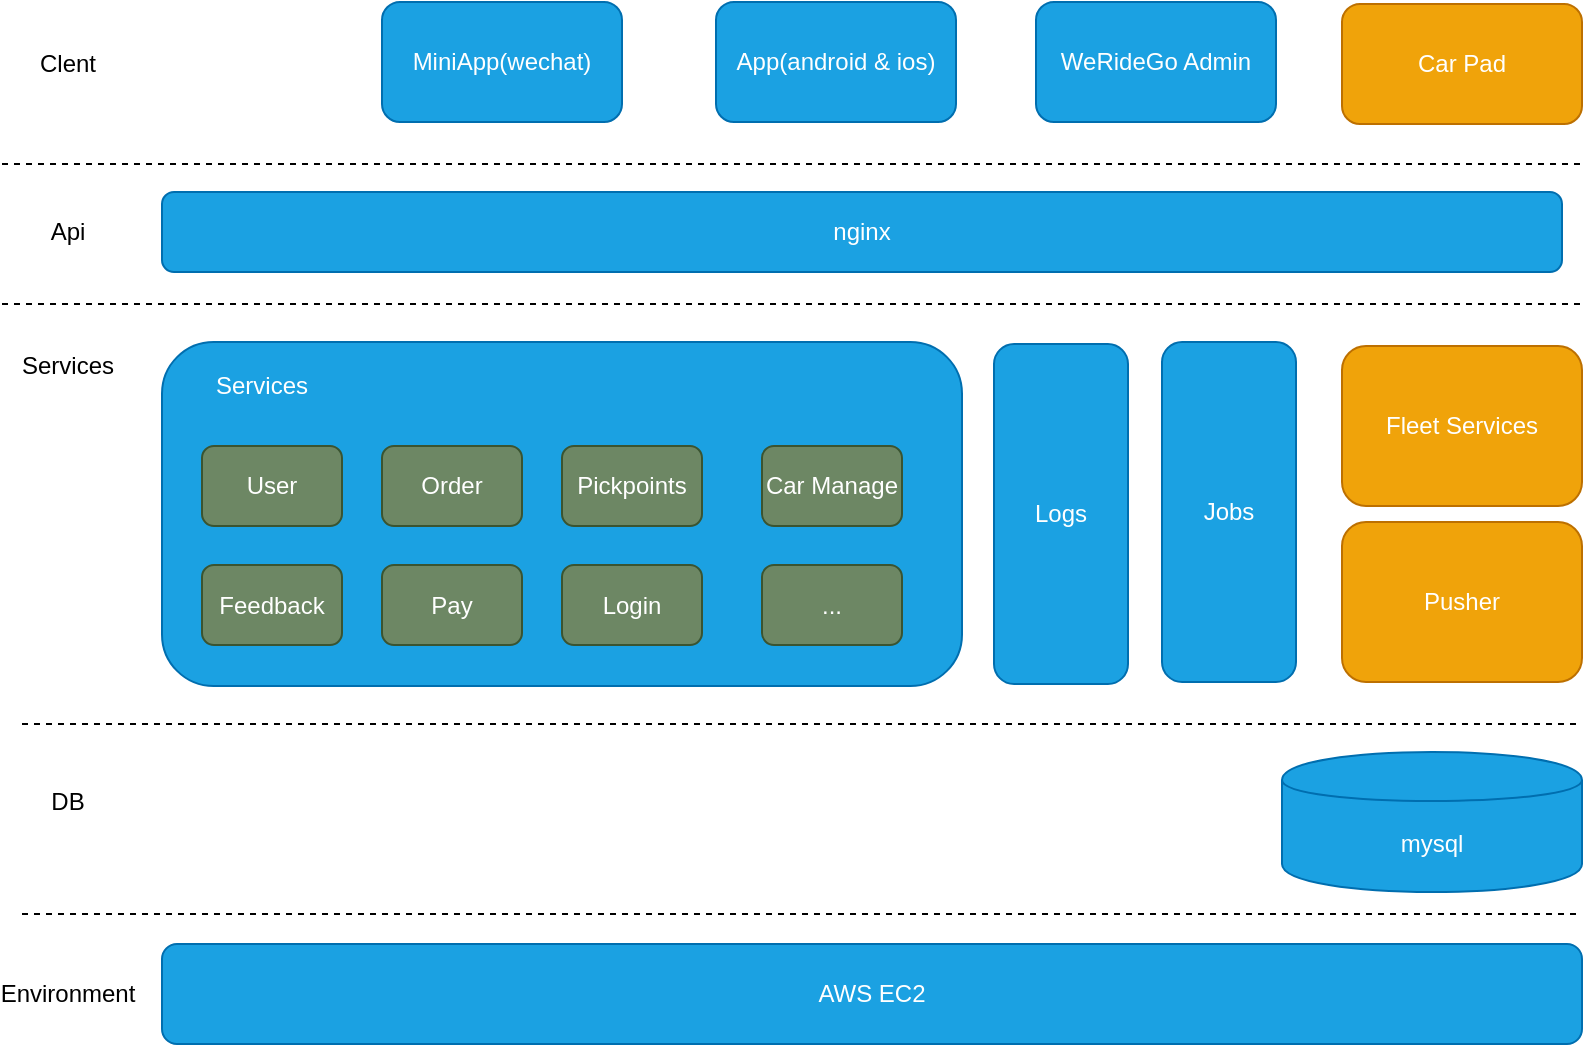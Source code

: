 <mxfile pages="1" version="11.2.4" type="github"><diagram id="871a5N4SzWaE1OPGAARJ" name="Page-1"><mxGraphModel dx="2066" dy="1133" grid="1" gridSize="10" guides="1" tooltips="1" connect="1" arrows="1" fold="1" page="1" pageScale="1" pageWidth="827" pageHeight="1169" math="0" shadow="0"><root><mxCell id="0"/><mxCell id="1" parent="0"/><mxCell id="cexAc6MLyth1GxwfpOF7-1" value="MiniApp(wechat)" style="rounded=1;whiteSpace=wrap;html=1;fillColor=#1ba1e2;strokeColor=#006EAF;fontColor=#ffffff;" vertex="1" parent="1"><mxGeometry x="200" y="289" width="120" height="60" as="geometry"/></mxCell><mxCell id="cexAc6MLyth1GxwfpOF7-2" value="App(android &amp;amp; ios)" style="rounded=1;whiteSpace=wrap;html=1;fillColor=#1ba1e2;strokeColor=#006EAF;fontColor=#ffffff;" vertex="1" parent="1"><mxGeometry x="367" y="289" width="120" height="60" as="geometry"/></mxCell><mxCell id="cexAc6MLyth1GxwfpOF7-4" value="" style="endArrow=none;dashed=1;html=1;" edge="1" parent="1"><mxGeometry width="50" height="50" relative="1" as="geometry"><mxPoint x="10" y="370" as="sourcePoint"/><mxPoint x="800" y="370" as="targetPoint"/></mxGeometry></mxCell><mxCell id="cexAc6MLyth1GxwfpOF7-5" value="nginx" style="rounded=1;whiteSpace=wrap;html=1;fillColor=#1ba1e2;strokeColor=#006EAF;fontColor=#ffffff;" vertex="1" parent="1"><mxGeometry x="90" y="384" width="700" height="40" as="geometry"/></mxCell><mxCell id="cexAc6MLyth1GxwfpOF7-6" value="" style="rounded=1;whiteSpace=wrap;html=1;fillColor=#1ba1e2;strokeColor=#006EAF;fontColor=#ffffff;" vertex="1" parent="1"><mxGeometry x="90" y="459" width="400" height="172" as="geometry"/></mxCell><mxCell id="cexAc6MLyth1GxwfpOF7-9" value="WeRideGo Admin" style="rounded=1;whiteSpace=wrap;html=1;fillColor=#1ba1e2;strokeColor=#006EAF;fontColor=#ffffff;" vertex="1" parent="1"><mxGeometry x="527" y="289" width="120" height="60" as="geometry"/></mxCell><mxCell id="cexAc6MLyth1GxwfpOF7-10" value="mysql" style="shape=cylinder;whiteSpace=wrap;html=1;boundedLbl=1;backgroundOutline=1;fillColor=#1ba1e2;strokeColor=#006EAF;fontColor=#ffffff;" vertex="1" parent="1"><mxGeometry x="650" y="664" width="150" height="70" as="geometry"/></mxCell><mxCell id="cexAc6MLyth1GxwfpOF7-11" value="User" style="rounded=1;whiteSpace=wrap;html=1;fillColor=#6d8764;strokeColor=#3A5431;fontColor=#ffffff;" vertex="1" parent="1"><mxGeometry x="110" y="511" width="70" height="40" as="geometry"/></mxCell><mxCell id="cexAc6MLyth1GxwfpOF7-12" value="Order" style="rounded=1;whiteSpace=wrap;html=1;fillColor=#6d8764;strokeColor=#3A5431;fontColor=#ffffff;" vertex="1" parent="1"><mxGeometry x="200" y="511" width="70" height="40" as="geometry"/></mxCell><mxCell id="cexAc6MLyth1GxwfpOF7-13" value="Pickpoints" style="rounded=1;whiteSpace=wrap;html=1;fillColor=#6d8764;strokeColor=#3A5431;fontColor=#ffffff;" vertex="1" parent="1"><mxGeometry x="290" y="511" width="70" height="40" as="geometry"/></mxCell><mxCell id="cexAc6MLyth1GxwfpOF7-14" value="Car Manage" style="rounded=1;whiteSpace=wrap;html=1;fillColor=#6d8764;strokeColor=#3A5431;fontColor=#ffffff;" vertex="1" parent="1"><mxGeometry x="390" y="511" width="70" height="40" as="geometry"/></mxCell><mxCell id="cexAc6MLyth1GxwfpOF7-15" value="Feedback" style="rounded=1;whiteSpace=wrap;html=1;fillColor=#6d8764;strokeColor=#3A5431;fontColor=#ffffff;" vertex="1" parent="1"><mxGeometry x="110" y="570.5" width="70" height="40" as="geometry"/></mxCell><mxCell id="cexAc6MLyth1GxwfpOF7-16" value="Pay" style="rounded=1;whiteSpace=wrap;html=1;fillColor=#6d8764;strokeColor=#3A5431;fontColor=#ffffff;" vertex="1" parent="1"><mxGeometry x="200" y="570.5" width="70" height="40" as="geometry"/></mxCell><mxCell id="cexAc6MLyth1GxwfpOF7-18" value="Login" style="rounded=1;whiteSpace=wrap;html=1;fillColor=#6d8764;strokeColor=#3A5431;fontColor=#ffffff;" vertex="1" parent="1"><mxGeometry x="290" y="570.5" width="70" height="40" as="geometry"/></mxCell><mxCell id="cexAc6MLyth1GxwfpOF7-23" value="&lt;font color=&quot;#ffffff&quot;&gt;Services&lt;/font&gt;" style="text;html=1;strokeColor=none;fillColor=none;align=center;verticalAlign=middle;whiteSpace=wrap;rounded=0;" vertex="1" parent="1"><mxGeometry x="120" y="471" width="40" height="20" as="geometry"/></mxCell><mxCell id="cexAc6MLyth1GxwfpOF7-25" value="..." style="rounded=1;whiteSpace=wrap;html=1;fillColor=#6d8764;strokeColor=#3A5431;fontColor=#ffffff;" vertex="1" parent="1"><mxGeometry x="390" y="570.5" width="70" height="40" as="geometry"/></mxCell><mxCell id="cexAc6MLyth1GxwfpOF7-26" value="Fleet Services" style="rounded=1;whiteSpace=wrap;html=1;fillColor=#f0a30a;strokeColor=#BD7000;fontColor=#ffffff;" vertex="1" parent="1"><mxGeometry x="680" y="461" width="120" height="80" as="geometry"/></mxCell><mxCell id="cexAc6MLyth1GxwfpOF7-27" value="Pusher" style="rounded=1;whiteSpace=wrap;html=1;fillColor=#f0a30a;strokeColor=#BD7000;fontColor=#ffffff;" vertex="1" parent="1"><mxGeometry x="680" y="549" width="120" height="80" as="geometry"/></mxCell><mxCell id="cexAc6MLyth1GxwfpOF7-28" value="Logs" style="rounded=1;whiteSpace=wrap;html=1;fillColor=#1ba1e2;strokeColor=#006EAF;fontColor=#ffffff;" vertex="1" parent="1"><mxGeometry x="506" y="460" width="67" height="170" as="geometry"/></mxCell><mxCell id="cexAc6MLyth1GxwfpOF7-29" value="Jobs" style="rounded=1;whiteSpace=wrap;html=1;fillColor=#1ba1e2;strokeColor=#006EAF;fontColor=#ffffff;" vertex="1" parent="1"><mxGeometry x="590" y="459" width="67" height="170" as="geometry"/></mxCell><mxCell id="cexAc6MLyth1GxwfpOF7-30" value="" style="endArrow=none;dashed=1;html=1;" edge="1" parent="1"><mxGeometry width="50" height="50" relative="1" as="geometry"><mxPoint x="20" y="650" as="sourcePoint"/><mxPoint x="800" y="650" as="targetPoint"/></mxGeometry></mxCell><mxCell id="cexAc6MLyth1GxwfpOF7-31" value="Clent" style="text;html=1;strokeColor=none;fillColor=none;align=center;verticalAlign=middle;whiteSpace=wrap;rounded=0;" vertex="1" parent="1"><mxGeometry x="23" y="310" width="40" height="20" as="geometry"/></mxCell><mxCell id="cexAc6MLyth1GxwfpOF7-32" value="Api" style="text;html=1;strokeColor=none;fillColor=none;align=center;verticalAlign=middle;whiteSpace=wrap;rounded=0;" vertex="1" parent="1"><mxGeometry x="23" y="394" width="40" height="20" as="geometry"/></mxCell><mxCell id="cexAc6MLyth1GxwfpOF7-33" value="Services" style="text;html=1;strokeColor=none;fillColor=none;align=center;verticalAlign=middle;whiteSpace=wrap;rounded=0;" vertex="1" parent="1"><mxGeometry x="23" y="461" width="40" height="20" as="geometry"/></mxCell><mxCell id="cexAc6MLyth1GxwfpOF7-34" value="DB" style="text;html=1;strokeColor=none;fillColor=none;align=center;verticalAlign=middle;whiteSpace=wrap;rounded=0;" vertex="1" parent="1"><mxGeometry x="23" y="679" width="40" height="20" as="geometry"/></mxCell><mxCell id="cexAc6MLyth1GxwfpOF7-35" value="" style="endArrow=none;dashed=1;html=1;" edge="1" parent="1"><mxGeometry width="50" height="50" relative="1" as="geometry"><mxPoint x="10" y="440" as="sourcePoint"/><mxPoint x="800" y="440" as="targetPoint"/></mxGeometry></mxCell><mxCell id="cexAc6MLyth1GxwfpOF7-36" value="" style="endArrow=none;dashed=1;html=1;" edge="1" parent="1"><mxGeometry width="50" height="50" relative="1" as="geometry"><mxPoint x="20" y="745" as="sourcePoint"/><mxPoint x="800" y="745" as="targetPoint"/></mxGeometry></mxCell><mxCell id="cexAc6MLyth1GxwfpOF7-37" value="Car Pad" style="rounded=1;whiteSpace=wrap;html=1;fillColor=#f0a30a;strokeColor=#BD7000;fontColor=#ffffff;" vertex="1" parent="1"><mxGeometry x="680" y="290" width="120" height="60" as="geometry"/></mxCell><mxCell id="cexAc6MLyth1GxwfpOF7-38" value="Environment" style="text;html=1;strokeColor=none;fillColor=none;align=center;verticalAlign=middle;whiteSpace=wrap;rounded=0;" vertex="1" parent="1"><mxGeometry x="23" y="775" width="40" height="20" as="geometry"/></mxCell><mxCell id="cexAc6MLyth1GxwfpOF7-39" value="AWS EC2" style="rounded=1;whiteSpace=wrap;html=1;fillColor=#1ba1e2;strokeColor=#006EAF;fontColor=#ffffff;" vertex="1" parent="1"><mxGeometry x="90" y="760" width="710" height="50" as="geometry"/></mxCell></root></mxGraphModel></diagram></mxfile>